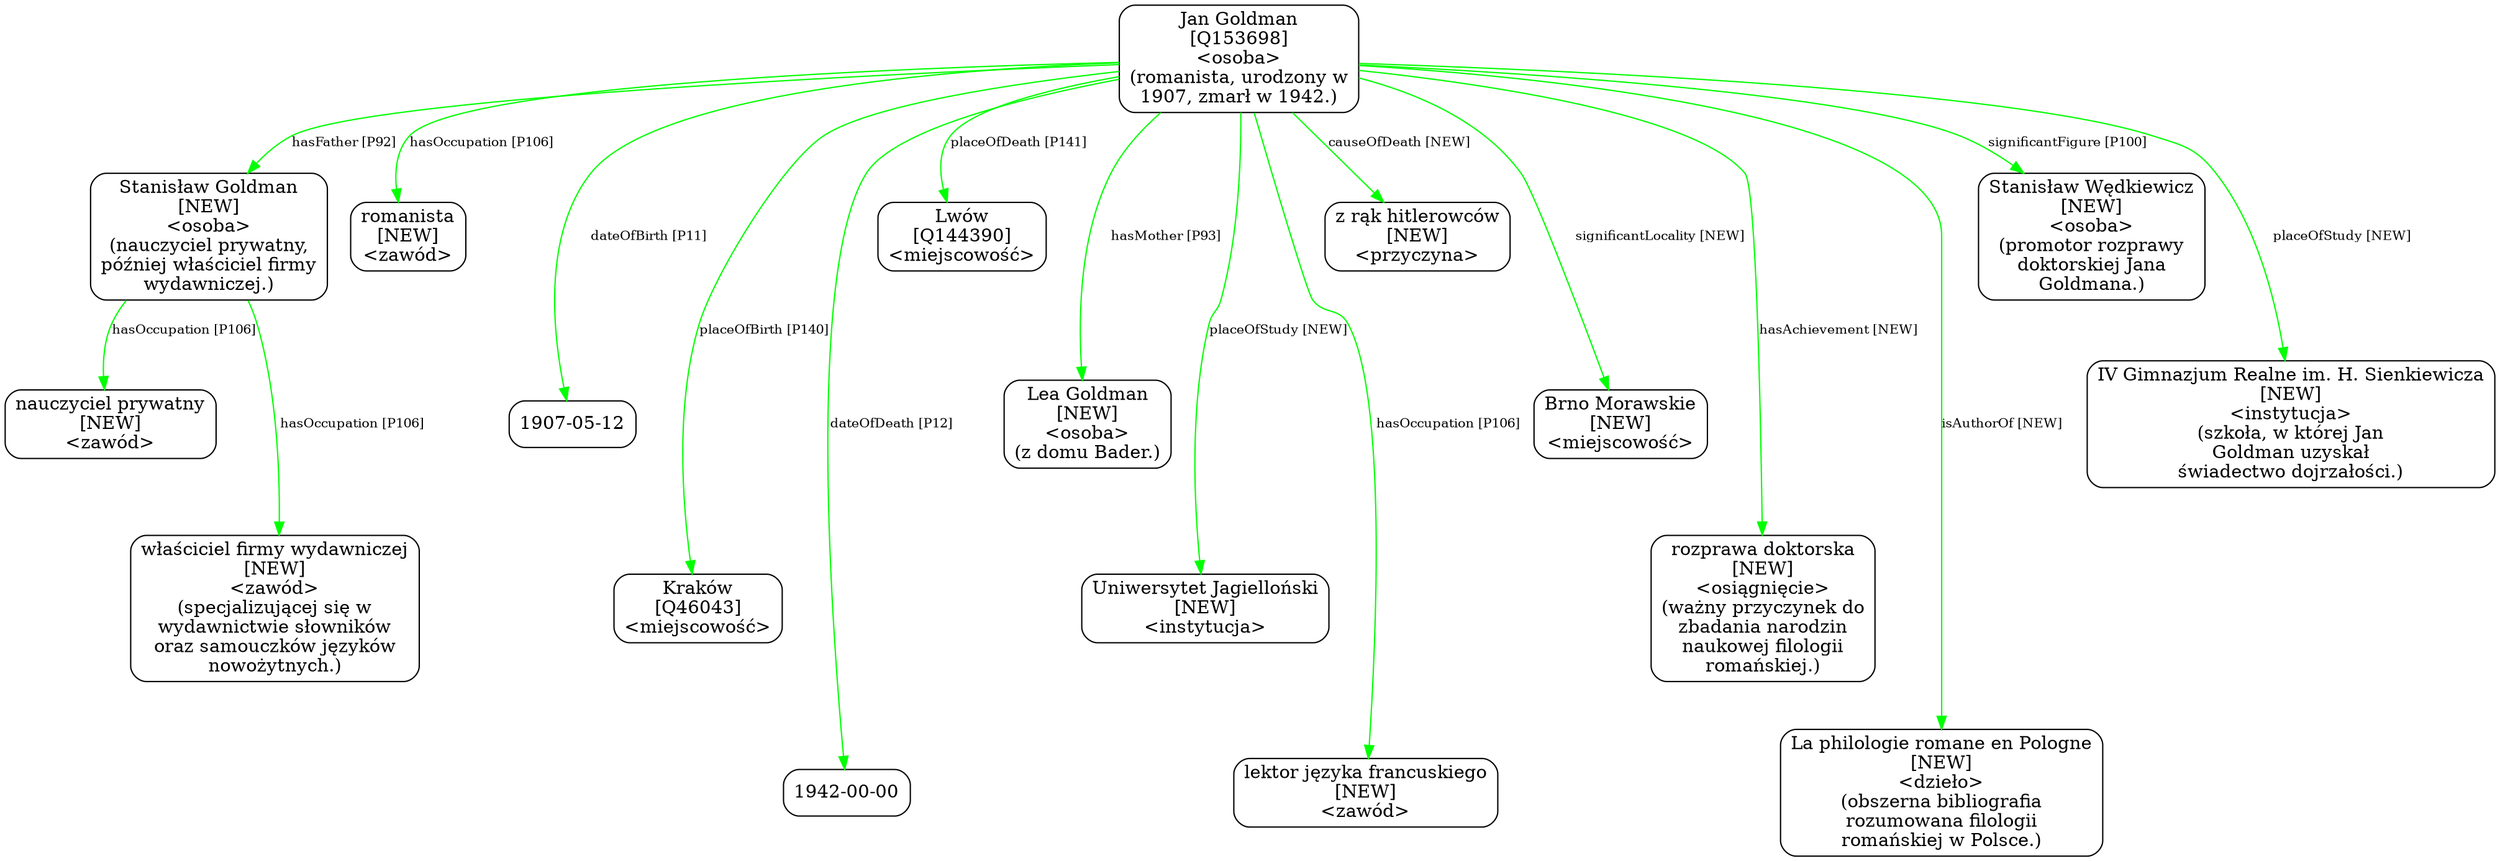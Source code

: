 digraph {
	node [shape=box,
		style=rounded
	];
	edge [fontsize=10];
	"Jan Goldman
[Q153698]
<osoba>
(romanista, urodzony w
1907, zmarł w 1942.)"	[color=black,
		label="Jan Goldman
[Q153698]
<osoba>
(romanista, urodzony w
1907, zmarł w 1942.)"];
	"Stanisław Goldman
[NEW]
<osoba>
(nauczyciel prywatny,
później właściciel firmy
wydawniczej.)"	[color=black,
		label="Stanisław Goldman
[NEW]
<osoba>
(nauczyciel prywatny,
później właściciel firmy
wydawniczej.)"];
	"Jan Goldman
[Q153698]
<osoba>
(romanista, urodzony w
1907, zmarł w 1942.)" -> "Stanisław Goldman
[NEW]
<osoba>
(nauczyciel prywatny,
później właściciel firmy
wydawniczej.)"	[color=green,
		label="hasFather [P92]"];
	"Jan Goldman
[Q153698]
<osoba>
(romanista, urodzony w
1907, zmarł w 1942.)" -> "romanista
[NEW]
<zawód>"	[color=green,
		label="hasOccupation [P106]",
		minlen=1];
	"Jan Goldman
[Q153698]
<osoba>
(romanista, urodzony w
1907, zmarł w 1942.)" -> "1907-05-12"	[color=green,
		label="dateOfBirth [P11]",
		minlen=2];
	"Jan Goldman
[Q153698]
<osoba>
(romanista, urodzony w
1907, zmarł w 1942.)" -> "Kraków
[Q46043]
<miejscowość>"	[color=green,
		label="placeOfBirth [P140]",
		minlen=3];
	"Jan Goldman
[Q153698]
<osoba>
(romanista, urodzony w
1907, zmarł w 1942.)" -> "1942-00-00"	[color=green,
		label="dateOfDeath [P12]",
		minlen=4];
	"Jan Goldman
[Q153698]
<osoba>
(romanista, urodzony w
1907, zmarł w 1942.)" -> "Lwów
[Q144390]
<miejscowość>"	[color=green,
		label="placeOfDeath [P141]",
		minlen=1];
	"Jan Goldman
[Q153698]
<osoba>
(romanista, urodzony w
1907, zmarł w 1942.)" -> "Lea Goldman
[NEW]
<osoba>
(z domu Bader.)"	[color=green,
		label="hasMother [P93]",
		minlen=2];
	"Jan Goldman
[Q153698]
<osoba>
(romanista, urodzony w
1907, zmarł w 1942.)" -> "Uniwersytet Jagielloński
[NEW]
<instytucja>"	[color=green,
		label="placeOfStudy [NEW]",
		minlen=3];
	"Jan Goldman
[Q153698]
<osoba>
(romanista, urodzony w
1907, zmarł w 1942.)" -> "lektor języka francuskiego
[NEW]
<zawód>"	[color=green,
		label="hasOccupation [P106]",
		minlen=4];
	"Jan Goldman
[Q153698]
<osoba>
(romanista, urodzony w
1907, zmarł w 1942.)" -> "z rąk hitlerowców
[NEW]
<przyczyna>"	[color=green,
		label="causeOfDeath [NEW]",
		minlen=1];
	"Jan Goldman
[Q153698]
<osoba>
(romanista, urodzony w
1907, zmarł w 1942.)" -> "Brno Morawskie
[NEW]
<miejscowość>"	[color=green,
		label="significantLocality [NEW]",
		minlen=2];
	"Jan Goldman
[Q153698]
<osoba>
(romanista, urodzony w
1907, zmarł w 1942.)" -> "rozprawa doktorska
[NEW]
<osiągnięcie>
(ważny przyczynek do
zbadania narodzin
naukowej filologii
romańskiej.)"	[color=green,
		label="hasAchievement [NEW]",
		minlen=3];
	"Jan Goldman
[Q153698]
<osoba>
(romanista, urodzony w
1907, zmarł w 1942.)" -> "La philologie romane en Pologne
[NEW]
<dzieło>
(obszerna bibliografia
rozumowana filologii
romańskiej w Polsce.)"	[color=green,
		label="isAuthorOf [NEW]",
		minlen=4];
	"Jan Goldman
[Q153698]
<osoba>
(romanista, urodzony w
1907, zmarł w 1942.)" -> "Stanisław Wędkiewicz
[NEW]
<osoba>
(promotor rozprawy
doktorskiej Jana
Goldmana.)"	[color=green,
		label="significantFigure [P100]",
		minlen=1];
	"Jan Goldman
[Q153698]
<osoba>
(romanista, urodzony w
1907, zmarł w 1942.)" -> "IV Gimnazjum Realne im. H. Sienkiewicza
[NEW]
<instytucja>
(szkoła, w której Jan
Goldman uzyskał
świadectwo dojrzałości.)"	[color=green,
		label="placeOfStudy [NEW]",
		minlen=2];
	"Stanisław Goldman
[NEW]
<osoba>
(nauczyciel prywatny,
później właściciel firmy
wydawniczej.)" -> "nauczyciel prywatny
[NEW]
<zawód>"	[color=green,
		label="hasOccupation [P106]",
		minlen=1];
	"Stanisław Goldman
[NEW]
<osoba>
(nauczyciel prywatny,
później właściciel firmy
wydawniczej.)" -> "właściciel firmy wydawniczej
[NEW]
<zawód>
(specjalizującej się w
wydawnictwie słowników
oraz samouczków języków
nowożytnych.)"	[color=green,
		label="hasOccupation [P106]",
		minlen=2];
}
